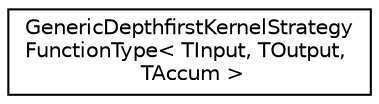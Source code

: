 digraph "Graphical Class Hierarchy"
{
 // LATEX_PDF_SIZE
  edge [fontname="Helvetica",fontsize="10",labelfontname="Helvetica",labelfontsize="10"];
  node [fontname="Helvetica",fontsize="10",shape=record];
  rankdir="LR";
  Node0 [label="GenericDepthfirstKernelStrategy\lFunctionType\< TInput, TOutput,\l TAccum \>",height=0.2,width=0.4,color="black", fillcolor="white", style="filled",URL="$structarm__conv_1_1depthwise_1_1_generic_depthfirst_kernel_strategy_function_type.xhtml",tooltip=" "];
}
